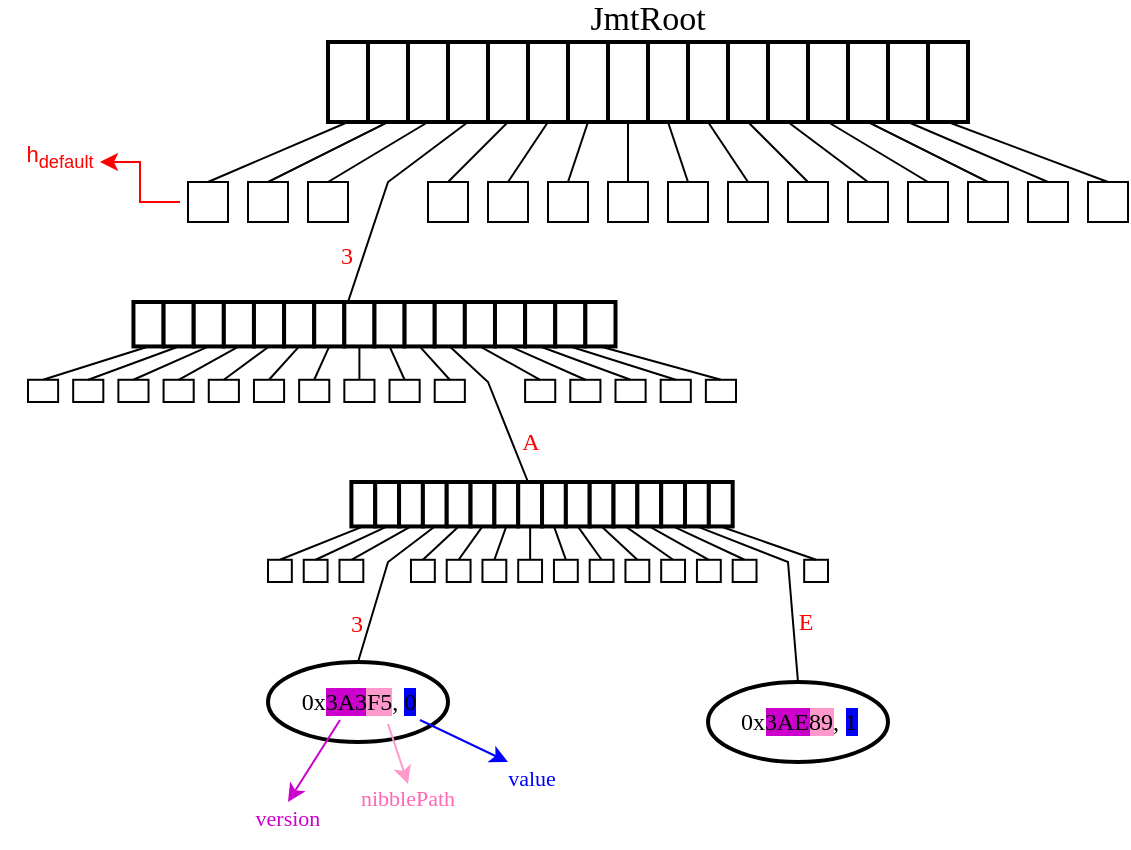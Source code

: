 <mxfile version="28.0.5">
  <diagram name="Pagina-1" id="AjR6Tb-IoWu9hcl_Ucn6">
    <mxGraphModel dx="719" dy="363" grid="1" gridSize="10" guides="1" tooltips="1" connect="1" arrows="1" fold="1" page="1" pageScale="1" pageWidth="2339" pageHeight="3300" math="0" shadow="0">
      <root>
        <mxCell id="0" />
        <mxCell id="1" parent="0" />
        <mxCell id="cwaugbciKwd2bRIjYYjd-21" value="JmtRoot" style="text;html=1;align=center;verticalAlign=middle;whiteSpace=wrap;rounded=0;fontFamily=Times New Roman;fontSize=17;" parent="1" vertex="1">
          <mxGeometry x="410" y="29" width="60" height="20" as="geometry" />
        </mxCell>
        <mxCell id="3CA-7fgf6rY5qHI0OHNV-35" value="" style="endArrow=classic;html=1;rounded=0;exitX=0;exitY=0.5;exitDx=0;exitDy=0;fontColor=#FF0000;labelBackgroundColor=#FF0000;fillColor=#f8cecc;strokeColor=#FF0000;" edge="1" parent="1">
          <mxGeometry width="50" height="50" relative="1" as="geometry">
            <mxPoint x="206" y="130.0" as="sourcePoint" />
            <mxPoint x="166" y="110" as="targetPoint" />
            <Array as="points">
              <mxPoint x="186" y="130" />
              <mxPoint x="186" y="110" />
            </Array>
          </mxGeometry>
        </mxCell>
        <mxCell id="3CA-7fgf6rY5qHI0OHNV-36" value="&lt;font style=&quot;color: rgb(255, 0, 0);&quot;&gt;h&lt;sub&gt;default&lt;/sub&gt;&lt;/font&gt;" style="text;html=1;align=center;verticalAlign=middle;whiteSpace=wrap;rounded=0;fontSize=11;" vertex="1" parent="1">
          <mxGeometry x="116" y="93" width="60" height="30" as="geometry" />
        </mxCell>
        <mxCell id="3CA-7fgf6rY5qHI0OHNV-37" value="" style="group" vertex="1" connectable="0" parent="1">
          <mxGeometry x="210" y="50" width="470" height="90" as="geometry" />
        </mxCell>
        <mxCell id="cwaugbciKwd2bRIjYYjd-20" value="" style="group;strokeWidth=2;" parent="3CA-7fgf6rY5qHI0OHNV-37" vertex="1" connectable="0">
          <mxGeometry x="70" width="320" height="40" as="geometry" />
        </mxCell>
        <mxCell id="cwaugbciKwd2bRIjYYjd-1" value="" style="rounded=0;whiteSpace=wrap;html=1;strokeWidth=2;" parent="cwaugbciKwd2bRIjYYjd-20" vertex="1">
          <mxGeometry width="20" height="40" as="geometry" />
        </mxCell>
        <mxCell id="cwaugbciKwd2bRIjYYjd-5" value="" style="rounded=0;whiteSpace=wrap;html=1;strokeWidth=2;" parent="cwaugbciKwd2bRIjYYjd-20" vertex="1">
          <mxGeometry x="20" width="20" height="40" as="geometry" />
        </mxCell>
        <mxCell id="cwaugbciKwd2bRIjYYjd-6" value="" style="rounded=0;whiteSpace=wrap;html=1;strokeWidth=2;" parent="cwaugbciKwd2bRIjYYjd-20" vertex="1">
          <mxGeometry x="40" width="20" height="40" as="geometry" />
        </mxCell>
        <mxCell id="cwaugbciKwd2bRIjYYjd-7" value="" style="rounded=0;whiteSpace=wrap;html=1;strokeWidth=2;" parent="cwaugbciKwd2bRIjYYjd-20" vertex="1">
          <mxGeometry x="60" width="20" height="40" as="geometry" />
        </mxCell>
        <mxCell id="cwaugbciKwd2bRIjYYjd-8" value="" style="rounded=0;whiteSpace=wrap;html=1;strokeWidth=2;" parent="cwaugbciKwd2bRIjYYjd-20" vertex="1">
          <mxGeometry x="80" width="20" height="40" as="geometry" />
        </mxCell>
        <mxCell id="cwaugbciKwd2bRIjYYjd-9" value="" style="rounded=0;whiteSpace=wrap;html=1;strokeWidth=2;" parent="cwaugbciKwd2bRIjYYjd-20" vertex="1">
          <mxGeometry x="100" width="20" height="40" as="geometry" />
        </mxCell>
        <mxCell id="cwaugbciKwd2bRIjYYjd-10" value="" style="rounded=0;whiteSpace=wrap;html=1;strokeWidth=2;" parent="cwaugbciKwd2bRIjYYjd-20" vertex="1">
          <mxGeometry x="120" width="20" height="40" as="geometry" />
        </mxCell>
        <mxCell id="cwaugbciKwd2bRIjYYjd-11" value="" style="rounded=0;whiteSpace=wrap;html=1;strokeWidth=2;" parent="cwaugbciKwd2bRIjYYjd-20" vertex="1">
          <mxGeometry x="140" width="20" height="40" as="geometry" />
        </mxCell>
        <mxCell id="cwaugbciKwd2bRIjYYjd-12" value="" style="rounded=0;whiteSpace=wrap;html=1;strokeWidth=2;" parent="cwaugbciKwd2bRIjYYjd-20" vertex="1">
          <mxGeometry x="160" width="20" height="40" as="geometry" />
        </mxCell>
        <mxCell id="cwaugbciKwd2bRIjYYjd-13" value="" style="rounded=0;whiteSpace=wrap;html=1;strokeWidth=2;" parent="cwaugbciKwd2bRIjYYjd-20" vertex="1">
          <mxGeometry x="180" width="20" height="40" as="geometry" />
        </mxCell>
        <mxCell id="cwaugbciKwd2bRIjYYjd-14" value="" style="rounded=0;whiteSpace=wrap;html=1;strokeWidth=2;" parent="cwaugbciKwd2bRIjYYjd-20" vertex="1">
          <mxGeometry x="200" width="20" height="40" as="geometry" />
        </mxCell>
        <mxCell id="cwaugbciKwd2bRIjYYjd-15" value="" style="rounded=0;whiteSpace=wrap;html=1;strokeWidth=2;" parent="cwaugbciKwd2bRIjYYjd-20" vertex="1">
          <mxGeometry x="220" width="20" height="40" as="geometry" />
        </mxCell>
        <mxCell id="cwaugbciKwd2bRIjYYjd-16" value="" style="rounded=0;whiteSpace=wrap;html=1;strokeWidth=2;" parent="cwaugbciKwd2bRIjYYjd-20" vertex="1">
          <mxGeometry x="240" width="20" height="40" as="geometry" />
        </mxCell>
        <mxCell id="cwaugbciKwd2bRIjYYjd-17" value="" style="rounded=0;whiteSpace=wrap;html=1;strokeWidth=2;" parent="cwaugbciKwd2bRIjYYjd-20" vertex="1">
          <mxGeometry x="260" width="20" height="40" as="geometry" />
        </mxCell>
        <mxCell id="cwaugbciKwd2bRIjYYjd-18" value="" style="rounded=0;whiteSpace=wrap;html=1;strokeWidth=2;" parent="cwaugbciKwd2bRIjYYjd-20" vertex="1">
          <mxGeometry x="280" width="20" height="40" as="geometry" />
        </mxCell>
        <mxCell id="cwaugbciKwd2bRIjYYjd-19" value="" style="rounded=0;whiteSpace=wrap;html=1;strokeWidth=2;" parent="cwaugbciKwd2bRIjYYjd-20" vertex="1">
          <mxGeometry x="300" width="20" height="40" as="geometry" />
        </mxCell>
        <mxCell id="3CA-7fgf6rY5qHI0OHNV-2" value="" style="endArrow=none;html=1;rounded=0;exitX=0.5;exitY=0;exitDx=0;exitDy=0;entryX=0.5;entryY=1;entryDx=0;entryDy=0;" edge="1" parent="3CA-7fgf6rY5qHI0OHNV-37" source="3CA-7fgf6rY5qHI0OHNV-3" target="cwaugbciKwd2bRIjYYjd-1">
          <mxGeometry width="50" height="50" relative="1" as="geometry">
            <mxPoint x="20" y="70" as="sourcePoint" />
            <mxPoint x="90" y="50" as="targetPoint" />
          </mxGeometry>
        </mxCell>
        <mxCell id="3CA-7fgf6rY5qHI0OHNV-3" value="" style="rounded=0;whiteSpace=wrap;html=1;" vertex="1" parent="3CA-7fgf6rY5qHI0OHNV-37">
          <mxGeometry y="70" width="20" height="20" as="geometry" />
        </mxCell>
        <mxCell id="3CA-7fgf6rY5qHI0OHNV-5" value="" style="rounded=0;whiteSpace=wrap;html=1;" vertex="1" parent="3CA-7fgf6rY5qHI0OHNV-37">
          <mxGeometry x="30" y="70" width="20" height="20" as="geometry" />
        </mxCell>
        <mxCell id="3CA-7fgf6rY5qHI0OHNV-6" value="" style="endArrow=none;html=1;rounded=0;entryX=0.5;entryY=1;entryDx=0;entryDy=0;exitX=0.5;exitY=0;exitDx=0;exitDy=0;" edge="1" parent="3CA-7fgf6rY5qHI0OHNV-37" source="3CA-7fgf6rY5qHI0OHNV-5" target="cwaugbciKwd2bRIjYYjd-5">
          <mxGeometry width="50" height="50" relative="1" as="geometry">
            <mxPoint x="170" y="170" as="sourcePoint" />
            <mxPoint x="220" y="120" as="targetPoint" />
          </mxGeometry>
        </mxCell>
        <mxCell id="3CA-7fgf6rY5qHI0OHNV-7" value="" style="rounded=0;whiteSpace=wrap;html=1;" vertex="1" parent="3CA-7fgf6rY5qHI0OHNV-37">
          <mxGeometry x="60" y="70" width="20" height="20" as="geometry" />
        </mxCell>
        <mxCell id="3CA-7fgf6rY5qHI0OHNV-8" value="" style="endArrow=none;html=1;rounded=0;entryX=0.5;entryY=1;entryDx=0;entryDy=0;exitX=0.5;exitY=0;exitDx=0;exitDy=0;" edge="1" parent="3CA-7fgf6rY5qHI0OHNV-37" source="3CA-7fgf6rY5qHI0OHNV-7" target="cwaugbciKwd2bRIjYYjd-6">
          <mxGeometry width="50" height="50" relative="1" as="geometry">
            <mxPoint x="170" y="170" as="sourcePoint" />
            <mxPoint x="220" y="120" as="targetPoint" />
          </mxGeometry>
        </mxCell>
        <mxCell id="3CA-7fgf6rY5qHI0OHNV-10" value="" style="endArrow=none;html=1;rounded=0;entryX=0.5;entryY=1;entryDx=0;entryDy=0;" edge="1" parent="3CA-7fgf6rY5qHI0OHNV-37" target="cwaugbciKwd2bRIjYYjd-7">
          <mxGeometry width="50" height="50" relative="1" as="geometry">
            <mxPoint x="80" y="130" as="sourcePoint" />
            <mxPoint x="220" y="120" as="targetPoint" />
            <Array as="points">
              <mxPoint x="100" y="70" />
            </Array>
          </mxGeometry>
        </mxCell>
        <mxCell id="3CA-7fgf6rY5qHI0OHNV-11" value="" style="rounded=0;whiteSpace=wrap;html=1;" vertex="1" parent="3CA-7fgf6rY5qHI0OHNV-37">
          <mxGeometry x="120" y="70" width="20" height="20" as="geometry" />
        </mxCell>
        <mxCell id="3CA-7fgf6rY5qHI0OHNV-12" value="" style="endArrow=none;html=1;rounded=0;entryX=0.5;entryY=1;entryDx=0;entryDy=0;exitX=0.5;exitY=0;exitDx=0;exitDy=0;" edge="1" parent="3CA-7fgf6rY5qHI0OHNV-37" source="3CA-7fgf6rY5qHI0OHNV-11" target="cwaugbciKwd2bRIjYYjd-8">
          <mxGeometry width="50" height="50" relative="1" as="geometry">
            <mxPoint x="170" y="170" as="sourcePoint" />
            <mxPoint x="220" y="120" as="targetPoint" />
          </mxGeometry>
        </mxCell>
        <mxCell id="3CA-7fgf6rY5qHI0OHNV-13" value="" style="rounded=0;whiteSpace=wrap;html=1;" vertex="1" parent="3CA-7fgf6rY5qHI0OHNV-37">
          <mxGeometry x="150" y="70" width="20" height="20" as="geometry" />
        </mxCell>
        <mxCell id="3CA-7fgf6rY5qHI0OHNV-14" value="" style="endArrow=none;html=1;rounded=0;entryX=0.5;entryY=1;entryDx=0;entryDy=0;exitX=0.5;exitY=0;exitDx=0;exitDy=0;" edge="1" parent="3CA-7fgf6rY5qHI0OHNV-37" source="3CA-7fgf6rY5qHI0OHNV-13" target="cwaugbciKwd2bRIjYYjd-9">
          <mxGeometry width="50" height="50" relative="1" as="geometry">
            <mxPoint x="170" y="170" as="sourcePoint" />
            <mxPoint x="220" y="120" as="targetPoint" />
          </mxGeometry>
        </mxCell>
        <mxCell id="3CA-7fgf6rY5qHI0OHNV-15" value="" style="rounded=0;whiteSpace=wrap;html=1;" vertex="1" parent="3CA-7fgf6rY5qHI0OHNV-37">
          <mxGeometry x="180" y="70" width="20" height="20" as="geometry" />
        </mxCell>
        <mxCell id="3CA-7fgf6rY5qHI0OHNV-16" value="" style="endArrow=none;html=1;rounded=0;entryX=0.5;entryY=1;entryDx=0;entryDy=0;exitX=0.5;exitY=0;exitDx=0;exitDy=0;" edge="1" parent="3CA-7fgf6rY5qHI0OHNV-37" source="3CA-7fgf6rY5qHI0OHNV-15" target="cwaugbciKwd2bRIjYYjd-10">
          <mxGeometry width="50" height="50" relative="1" as="geometry">
            <mxPoint x="170" y="170" as="sourcePoint" />
            <mxPoint x="220" y="120" as="targetPoint" />
          </mxGeometry>
        </mxCell>
        <mxCell id="3CA-7fgf6rY5qHI0OHNV-17" value="" style="rounded=0;whiteSpace=wrap;html=1;" vertex="1" parent="3CA-7fgf6rY5qHI0OHNV-37">
          <mxGeometry x="210" y="70" width="20" height="20" as="geometry" />
        </mxCell>
        <mxCell id="3CA-7fgf6rY5qHI0OHNV-18" value="" style="endArrow=none;html=1;rounded=0;entryX=0.5;entryY=1;entryDx=0;entryDy=0;exitX=0.5;exitY=0;exitDx=0;exitDy=0;" edge="1" parent="3CA-7fgf6rY5qHI0OHNV-37" source="3CA-7fgf6rY5qHI0OHNV-17" target="cwaugbciKwd2bRIjYYjd-11">
          <mxGeometry width="50" height="50" relative="1" as="geometry">
            <mxPoint x="170" y="170" as="sourcePoint" />
            <mxPoint x="220" y="120" as="targetPoint" />
          </mxGeometry>
        </mxCell>
        <mxCell id="3CA-7fgf6rY5qHI0OHNV-19" value="" style="rounded=0;whiteSpace=wrap;html=1;" vertex="1" parent="3CA-7fgf6rY5qHI0OHNV-37">
          <mxGeometry x="240" y="70" width="20" height="20" as="geometry" />
        </mxCell>
        <mxCell id="3CA-7fgf6rY5qHI0OHNV-20" value="" style="endArrow=none;html=1;rounded=0;entryX=0.5;entryY=1;entryDx=0;entryDy=0;exitX=0.5;exitY=0;exitDx=0;exitDy=0;" edge="1" parent="3CA-7fgf6rY5qHI0OHNV-37" source="3CA-7fgf6rY5qHI0OHNV-19" target="cwaugbciKwd2bRIjYYjd-12">
          <mxGeometry width="50" height="50" relative="1" as="geometry">
            <mxPoint x="170" y="170" as="sourcePoint" />
            <mxPoint x="220" y="120" as="targetPoint" />
          </mxGeometry>
        </mxCell>
        <mxCell id="3CA-7fgf6rY5qHI0OHNV-21" value="" style="rounded=0;whiteSpace=wrap;html=1;" vertex="1" parent="3CA-7fgf6rY5qHI0OHNV-37">
          <mxGeometry x="270" y="70" width="20" height="20" as="geometry" />
        </mxCell>
        <mxCell id="3CA-7fgf6rY5qHI0OHNV-22" value="" style="endArrow=none;html=1;rounded=0;entryX=0.5;entryY=1;entryDx=0;entryDy=0;exitX=0.5;exitY=0;exitDx=0;exitDy=0;" edge="1" parent="3CA-7fgf6rY5qHI0OHNV-37" source="3CA-7fgf6rY5qHI0OHNV-21" target="cwaugbciKwd2bRIjYYjd-13">
          <mxGeometry width="50" height="50" relative="1" as="geometry">
            <mxPoint x="170" y="170" as="sourcePoint" />
            <mxPoint x="220" y="120" as="targetPoint" />
          </mxGeometry>
        </mxCell>
        <mxCell id="3CA-7fgf6rY5qHI0OHNV-23" value="" style="rounded=0;whiteSpace=wrap;html=1;" vertex="1" parent="3CA-7fgf6rY5qHI0OHNV-37">
          <mxGeometry x="300" y="70" width="20" height="20" as="geometry" />
        </mxCell>
        <mxCell id="3CA-7fgf6rY5qHI0OHNV-24" value="" style="rounded=0;whiteSpace=wrap;html=1;" vertex="1" parent="3CA-7fgf6rY5qHI0OHNV-37">
          <mxGeometry x="330" y="70" width="20" height="20" as="geometry" />
        </mxCell>
        <mxCell id="3CA-7fgf6rY5qHI0OHNV-25" value="" style="rounded=0;whiteSpace=wrap;html=1;" vertex="1" parent="3CA-7fgf6rY5qHI0OHNV-37">
          <mxGeometry x="360" y="70" width="20" height="20" as="geometry" />
        </mxCell>
        <mxCell id="3CA-7fgf6rY5qHI0OHNV-26" value="" style="endArrow=none;html=1;rounded=0;entryX=0.5;entryY=1;entryDx=0;entryDy=0;exitX=0.5;exitY=0;exitDx=0;exitDy=0;" edge="1" parent="3CA-7fgf6rY5qHI0OHNV-37" source="3CA-7fgf6rY5qHI0OHNV-23" target="cwaugbciKwd2bRIjYYjd-14">
          <mxGeometry width="50" height="50" relative="1" as="geometry">
            <mxPoint x="170" y="170" as="sourcePoint" />
            <mxPoint x="220" y="120" as="targetPoint" />
          </mxGeometry>
        </mxCell>
        <mxCell id="3CA-7fgf6rY5qHI0OHNV-27" value="" style="rounded=0;whiteSpace=wrap;html=1;" vertex="1" parent="3CA-7fgf6rY5qHI0OHNV-37">
          <mxGeometry x="390" y="70" width="20" height="20" as="geometry" />
        </mxCell>
        <mxCell id="3CA-7fgf6rY5qHI0OHNV-28" value="" style="endArrow=none;html=1;rounded=0;entryX=0.5;entryY=1;entryDx=0;entryDy=0;exitX=0.5;exitY=0;exitDx=0;exitDy=0;" edge="1" parent="3CA-7fgf6rY5qHI0OHNV-37" source="3CA-7fgf6rY5qHI0OHNV-24" target="cwaugbciKwd2bRIjYYjd-15">
          <mxGeometry width="50" height="50" relative="1" as="geometry">
            <mxPoint x="170" y="170" as="sourcePoint" />
            <mxPoint x="220" y="120" as="targetPoint" />
          </mxGeometry>
        </mxCell>
        <mxCell id="3CA-7fgf6rY5qHI0OHNV-29" value="" style="endArrow=none;html=1;rounded=0;entryX=0.5;entryY=1;entryDx=0;entryDy=0;exitX=0.5;exitY=0;exitDx=0;exitDy=0;" edge="1" parent="3CA-7fgf6rY5qHI0OHNV-37" source="3CA-7fgf6rY5qHI0OHNV-25" target="cwaugbciKwd2bRIjYYjd-16">
          <mxGeometry width="50" height="50" relative="1" as="geometry">
            <mxPoint x="170" y="170" as="sourcePoint" />
            <mxPoint x="220" y="120" as="targetPoint" />
          </mxGeometry>
        </mxCell>
        <mxCell id="3CA-7fgf6rY5qHI0OHNV-30" value="" style="endArrow=none;html=1;rounded=0;entryX=0.5;entryY=1;entryDx=0;entryDy=0;exitX=0.5;exitY=0;exitDx=0;exitDy=0;" edge="1" parent="3CA-7fgf6rY5qHI0OHNV-37" source="3CA-7fgf6rY5qHI0OHNV-27" target="cwaugbciKwd2bRIjYYjd-17">
          <mxGeometry width="50" height="50" relative="1" as="geometry">
            <mxPoint x="170" y="170" as="sourcePoint" />
            <mxPoint x="220" y="120" as="targetPoint" />
          </mxGeometry>
        </mxCell>
        <mxCell id="3CA-7fgf6rY5qHI0OHNV-31" value="" style="rounded=0;whiteSpace=wrap;html=1;" vertex="1" parent="3CA-7fgf6rY5qHI0OHNV-37">
          <mxGeometry x="450" y="70" width="20" height="20" as="geometry" />
        </mxCell>
        <mxCell id="3CA-7fgf6rY5qHI0OHNV-32" value="" style="rounded=0;whiteSpace=wrap;html=1;" vertex="1" parent="3CA-7fgf6rY5qHI0OHNV-37">
          <mxGeometry x="420" y="70" width="20" height="20" as="geometry" />
        </mxCell>
        <mxCell id="3CA-7fgf6rY5qHI0OHNV-33" value="" style="endArrow=none;html=1;rounded=0;entryX=0.5;entryY=1;entryDx=0;entryDy=0;exitX=0.5;exitY=0;exitDx=0;exitDy=0;" edge="1" parent="3CA-7fgf6rY5qHI0OHNV-37" source="3CA-7fgf6rY5qHI0OHNV-32" target="cwaugbciKwd2bRIjYYjd-18">
          <mxGeometry width="50" height="50" relative="1" as="geometry">
            <mxPoint x="260" y="170" as="sourcePoint" />
            <mxPoint x="310" y="120" as="targetPoint" />
          </mxGeometry>
        </mxCell>
        <mxCell id="3CA-7fgf6rY5qHI0OHNV-34" value="" style="endArrow=none;html=1;rounded=0;entryX=0.5;entryY=1;entryDx=0;entryDy=0;exitX=0.5;exitY=0;exitDx=0;exitDy=0;" edge="1" parent="3CA-7fgf6rY5qHI0OHNV-37" source="3CA-7fgf6rY5qHI0OHNV-31" target="cwaugbciKwd2bRIjYYjd-19">
          <mxGeometry width="50" height="50" relative="1" as="geometry">
            <mxPoint x="260" y="170" as="sourcePoint" />
            <mxPoint x="310" y="120" as="targetPoint" />
          </mxGeometry>
        </mxCell>
        <mxCell id="3CA-7fgf6rY5qHI0OHNV-136" value="" style="group" vertex="1" connectable="0" parent="1">
          <mxGeometry x="130" y="180" width="354" height="50" as="geometry" />
        </mxCell>
        <mxCell id="3CA-7fgf6rY5qHI0OHNV-87" value="" style="group;strokeWidth=2;" vertex="1" connectable="0" parent="3CA-7fgf6rY5qHI0OHNV-136">
          <mxGeometry x="52.723" width="241.021" height="22.222" as="geometry" />
        </mxCell>
        <mxCell id="3CA-7fgf6rY5qHI0OHNV-88" value="" style="rounded=0;whiteSpace=wrap;html=1;strokeWidth=2;" vertex="1" parent="3CA-7fgf6rY5qHI0OHNV-87">
          <mxGeometry width="15.064" height="22.222" as="geometry" />
        </mxCell>
        <mxCell id="3CA-7fgf6rY5qHI0OHNV-89" value="" style="rounded=0;whiteSpace=wrap;html=1;strokeWidth=2;" vertex="1" parent="3CA-7fgf6rY5qHI0OHNV-87">
          <mxGeometry x="15.064" width="15.064" height="22.222" as="geometry" />
        </mxCell>
        <mxCell id="3CA-7fgf6rY5qHI0OHNV-90" value="" style="rounded=0;whiteSpace=wrap;html=1;strokeWidth=2;" vertex="1" parent="3CA-7fgf6rY5qHI0OHNV-87">
          <mxGeometry x="30.128" width="15.064" height="22.222" as="geometry" />
        </mxCell>
        <mxCell id="3CA-7fgf6rY5qHI0OHNV-91" value="" style="rounded=0;whiteSpace=wrap;html=1;strokeWidth=2;" vertex="1" parent="3CA-7fgf6rY5qHI0OHNV-87">
          <mxGeometry x="45.191" width="15.064" height="22.222" as="geometry" />
        </mxCell>
        <mxCell id="3CA-7fgf6rY5qHI0OHNV-92" value="" style="rounded=0;whiteSpace=wrap;html=1;strokeWidth=2;" vertex="1" parent="3CA-7fgf6rY5qHI0OHNV-87">
          <mxGeometry x="60.255" width="15.064" height="22.222" as="geometry" />
        </mxCell>
        <mxCell id="3CA-7fgf6rY5qHI0OHNV-93" value="" style="rounded=0;whiteSpace=wrap;html=1;strokeWidth=2;" vertex="1" parent="3CA-7fgf6rY5qHI0OHNV-87">
          <mxGeometry x="75.319" width="15.064" height="22.222" as="geometry" />
        </mxCell>
        <mxCell id="3CA-7fgf6rY5qHI0OHNV-94" value="" style="rounded=0;whiteSpace=wrap;html=1;strokeWidth=2;" vertex="1" parent="3CA-7fgf6rY5qHI0OHNV-87">
          <mxGeometry x="90.383" width="15.064" height="22.222" as="geometry" />
        </mxCell>
        <mxCell id="3CA-7fgf6rY5qHI0OHNV-95" value="" style="rounded=0;whiteSpace=wrap;html=1;strokeWidth=2;" vertex="1" parent="3CA-7fgf6rY5qHI0OHNV-87">
          <mxGeometry x="105.447" width="15.064" height="22.222" as="geometry" />
        </mxCell>
        <mxCell id="3CA-7fgf6rY5qHI0OHNV-96" value="" style="rounded=0;whiteSpace=wrap;html=1;strokeWidth=2;" vertex="1" parent="3CA-7fgf6rY5qHI0OHNV-87">
          <mxGeometry x="120.511" width="15.064" height="22.222" as="geometry" />
        </mxCell>
        <mxCell id="3CA-7fgf6rY5qHI0OHNV-97" value="" style="rounded=0;whiteSpace=wrap;html=1;strokeWidth=2;" vertex="1" parent="3CA-7fgf6rY5qHI0OHNV-87">
          <mxGeometry x="135.574" width="15.064" height="22.222" as="geometry" />
        </mxCell>
        <mxCell id="3CA-7fgf6rY5qHI0OHNV-98" value="" style="rounded=0;whiteSpace=wrap;html=1;strokeWidth=2;" vertex="1" parent="3CA-7fgf6rY5qHI0OHNV-87">
          <mxGeometry x="150.638" width="15.064" height="22.222" as="geometry" />
        </mxCell>
        <mxCell id="3CA-7fgf6rY5qHI0OHNV-99" value="" style="rounded=0;whiteSpace=wrap;html=1;strokeWidth=2;" vertex="1" parent="3CA-7fgf6rY5qHI0OHNV-87">
          <mxGeometry x="165.702" width="15.064" height="22.222" as="geometry" />
        </mxCell>
        <mxCell id="3CA-7fgf6rY5qHI0OHNV-100" value="" style="rounded=0;whiteSpace=wrap;html=1;strokeWidth=2;" vertex="1" parent="3CA-7fgf6rY5qHI0OHNV-87">
          <mxGeometry x="180.766" width="15.064" height="22.222" as="geometry" />
        </mxCell>
        <mxCell id="3CA-7fgf6rY5qHI0OHNV-101" value="" style="rounded=0;whiteSpace=wrap;html=1;strokeWidth=2;" vertex="1" parent="3CA-7fgf6rY5qHI0OHNV-87">
          <mxGeometry x="195.83" width="15.064" height="22.222" as="geometry" />
        </mxCell>
        <mxCell id="3CA-7fgf6rY5qHI0OHNV-102" value="" style="rounded=0;whiteSpace=wrap;html=1;strokeWidth=2;" vertex="1" parent="3CA-7fgf6rY5qHI0OHNV-87">
          <mxGeometry x="210.894" width="15.064" height="22.222" as="geometry" />
        </mxCell>
        <mxCell id="3CA-7fgf6rY5qHI0OHNV-103" value="" style="rounded=0;whiteSpace=wrap;html=1;strokeWidth=2;" vertex="1" parent="3CA-7fgf6rY5qHI0OHNV-87">
          <mxGeometry x="225.957" width="15.064" height="22.222" as="geometry" />
        </mxCell>
        <mxCell id="3CA-7fgf6rY5qHI0OHNV-104" value="" style="endArrow=none;html=1;rounded=0;exitX=0.5;exitY=0;exitDx=0;exitDy=0;entryX=0.5;entryY=1;entryDx=0;entryDy=0;" edge="1" parent="3CA-7fgf6rY5qHI0OHNV-136" source="3CA-7fgf6rY5qHI0OHNV-105" target="3CA-7fgf6rY5qHI0OHNV-88">
          <mxGeometry width="50" height="50" relative="1" as="geometry">
            <mxPoint x="15.064" y="38.889" as="sourcePoint" />
            <mxPoint x="67.787" y="27.778" as="targetPoint" />
          </mxGeometry>
        </mxCell>
        <mxCell id="3CA-7fgf6rY5qHI0OHNV-105" value="" style="rounded=0;whiteSpace=wrap;html=1;" vertex="1" parent="3CA-7fgf6rY5qHI0OHNV-136">
          <mxGeometry y="38.889" width="15.064" height="11.111" as="geometry" />
        </mxCell>
        <mxCell id="3CA-7fgf6rY5qHI0OHNV-106" value="" style="rounded=0;whiteSpace=wrap;html=1;" vertex="1" parent="3CA-7fgf6rY5qHI0OHNV-136">
          <mxGeometry x="22.596" y="38.889" width="15.064" height="11.111" as="geometry" />
        </mxCell>
        <mxCell id="3CA-7fgf6rY5qHI0OHNV-107" value="" style="endArrow=none;html=1;rounded=0;entryX=0.5;entryY=1;entryDx=0;entryDy=0;exitX=0.5;exitY=0;exitDx=0;exitDy=0;" edge="1" parent="3CA-7fgf6rY5qHI0OHNV-136" source="3CA-7fgf6rY5qHI0OHNV-106" target="3CA-7fgf6rY5qHI0OHNV-89">
          <mxGeometry width="50" height="50" relative="1" as="geometry">
            <mxPoint x="128.043" y="94.444" as="sourcePoint" />
            <mxPoint x="165.702" y="66.667" as="targetPoint" />
          </mxGeometry>
        </mxCell>
        <mxCell id="3CA-7fgf6rY5qHI0OHNV-108" value="" style="rounded=0;whiteSpace=wrap;html=1;" vertex="1" parent="3CA-7fgf6rY5qHI0OHNV-136">
          <mxGeometry x="45.191" y="38.889" width="15.064" height="11.111" as="geometry" />
        </mxCell>
        <mxCell id="3CA-7fgf6rY5qHI0OHNV-109" value="" style="endArrow=none;html=1;rounded=0;entryX=0.5;entryY=1;entryDx=0;entryDy=0;exitX=0.5;exitY=0;exitDx=0;exitDy=0;" edge="1" parent="3CA-7fgf6rY5qHI0OHNV-136" source="3CA-7fgf6rY5qHI0OHNV-108" target="3CA-7fgf6rY5qHI0OHNV-90">
          <mxGeometry width="50" height="50" relative="1" as="geometry">
            <mxPoint x="128.043" y="94.444" as="sourcePoint" />
            <mxPoint x="165.702" y="66.667" as="targetPoint" />
          </mxGeometry>
        </mxCell>
        <mxCell id="3CA-7fgf6rY5qHI0OHNV-110" value="" style="rounded=0;whiteSpace=wrap;html=1;" vertex="1" parent="3CA-7fgf6rY5qHI0OHNV-136">
          <mxGeometry x="67.787" y="38.889" width="15.064" height="11.111" as="geometry" />
        </mxCell>
        <mxCell id="3CA-7fgf6rY5qHI0OHNV-111" value="" style="endArrow=none;html=1;rounded=0;entryX=0.5;entryY=1;entryDx=0;entryDy=0;exitX=0.5;exitY=0;exitDx=0;exitDy=0;" edge="1" parent="3CA-7fgf6rY5qHI0OHNV-136" source="3CA-7fgf6rY5qHI0OHNV-110" target="3CA-7fgf6rY5qHI0OHNV-91">
          <mxGeometry width="50" height="50" relative="1" as="geometry">
            <mxPoint x="128.043" y="94.444" as="sourcePoint" />
            <mxPoint x="165.702" y="66.667" as="targetPoint" />
          </mxGeometry>
        </mxCell>
        <mxCell id="3CA-7fgf6rY5qHI0OHNV-112" value="" style="rounded=0;whiteSpace=wrap;html=1;" vertex="1" parent="3CA-7fgf6rY5qHI0OHNV-136">
          <mxGeometry x="90.383" y="38.889" width="15.064" height="11.111" as="geometry" />
        </mxCell>
        <mxCell id="3CA-7fgf6rY5qHI0OHNV-113" value="" style="endArrow=none;html=1;rounded=0;entryX=0.5;entryY=1;entryDx=0;entryDy=0;exitX=0.5;exitY=0;exitDx=0;exitDy=0;" edge="1" parent="3CA-7fgf6rY5qHI0OHNV-136" source="3CA-7fgf6rY5qHI0OHNV-112" target="3CA-7fgf6rY5qHI0OHNV-92">
          <mxGeometry width="50" height="50" relative="1" as="geometry">
            <mxPoint x="128.043" y="94.444" as="sourcePoint" />
            <mxPoint x="165.702" y="66.667" as="targetPoint" />
          </mxGeometry>
        </mxCell>
        <mxCell id="3CA-7fgf6rY5qHI0OHNV-114" value="" style="rounded=0;whiteSpace=wrap;html=1;" vertex="1" parent="3CA-7fgf6rY5qHI0OHNV-136">
          <mxGeometry x="112.979" y="38.889" width="15.064" height="11.111" as="geometry" />
        </mxCell>
        <mxCell id="3CA-7fgf6rY5qHI0OHNV-115" value="" style="endArrow=none;html=1;rounded=0;entryX=0.5;entryY=1;entryDx=0;entryDy=0;exitX=0.5;exitY=0;exitDx=0;exitDy=0;" edge="1" parent="3CA-7fgf6rY5qHI0OHNV-136" source="3CA-7fgf6rY5qHI0OHNV-114" target="3CA-7fgf6rY5qHI0OHNV-93">
          <mxGeometry width="50" height="50" relative="1" as="geometry">
            <mxPoint x="128.043" y="94.444" as="sourcePoint" />
            <mxPoint x="165.702" y="66.667" as="targetPoint" />
          </mxGeometry>
        </mxCell>
        <mxCell id="3CA-7fgf6rY5qHI0OHNV-116" value="" style="rounded=0;whiteSpace=wrap;html=1;" vertex="1" parent="3CA-7fgf6rY5qHI0OHNV-136">
          <mxGeometry x="135.574" y="38.889" width="15.064" height="11.111" as="geometry" />
        </mxCell>
        <mxCell id="3CA-7fgf6rY5qHI0OHNV-117" value="" style="endArrow=none;html=1;rounded=0;entryX=0.5;entryY=1;entryDx=0;entryDy=0;exitX=0.5;exitY=0;exitDx=0;exitDy=0;" edge="1" parent="3CA-7fgf6rY5qHI0OHNV-136" source="3CA-7fgf6rY5qHI0OHNV-116" target="3CA-7fgf6rY5qHI0OHNV-94">
          <mxGeometry width="50" height="50" relative="1" as="geometry">
            <mxPoint x="128.043" y="94.444" as="sourcePoint" />
            <mxPoint x="165.702" y="66.667" as="targetPoint" />
          </mxGeometry>
        </mxCell>
        <mxCell id="3CA-7fgf6rY5qHI0OHNV-118" value="" style="rounded=0;whiteSpace=wrap;html=1;" vertex="1" parent="3CA-7fgf6rY5qHI0OHNV-136">
          <mxGeometry x="158.17" y="38.889" width="15.064" height="11.111" as="geometry" />
        </mxCell>
        <mxCell id="3CA-7fgf6rY5qHI0OHNV-119" value="" style="endArrow=none;html=1;rounded=0;entryX=0.5;entryY=1;entryDx=0;entryDy=0;exitX=0.5;exitY=0;exitDx=0;exitDy=0;" edge="1" parent="3CA-7fgf6rY5qHI0OHNV-136" source="3CA-7fgf6rY5qHI0OHNV-118" target="3CA-7fgf6rY5qHI0OHNV-95">
          <mxGeometry width="50" height="50" relative="1" as="geometry">
            <mxPoint x="128.043" y="94.444" as="sourcePoint" />
            <mxPoint x="165.702" y="66.667" as="targetPoint" />
          </mxGeometry>
        </mxCell>
        <mxCell id="3CA-7fgf6rY5qHI0OHNV-120" value="" style="rounded=0;whiteSpace=wrap;html=1;" vertex="1" parent="3CA-7fgf6rY5qHI0OHNV-136">
          <mxGeometry x="180.766" y="38.889" width="15.064" height="11.111" as="geometry" />
        </mxCell>
        <mxCell id="3CA-7fgf6rY5qHI0OHNV-121" value="" style="endArrow=none;html=1;rounded=0;entryX=0.5;entryY=1;entryDx=0;entryDy=0;exitX=0.5;exitY=0;exitDx=0;exitDy=0;" edge="1" parent="3CA-7fgf6rY5qHI0OHNV-136" source="3CA-7fgf6rY5qHI0OHNV-120" target="3CA-7fgf6rY5qHI0OHNV-96">
          <mxGeometry width="50" height="50" relative="1" as="geometry">
            <mxPoint x="128.043" y="94.444" as="sourcePoint" />
            <mxPoint x="165.702" y="66.667" as="targetPoint" />
          </mxGeometry>
        </mxCell>
        <mxCell id="3CA-7fgf6rY5qHI0OHNV-122" value="" style="rounded=0;whiteSpace=wrap;html=1;" vertex="1" parent="3CA-7fgf6rY5qHI0OHNV-136">
          <mxGeometry x="203.362" y="38.889" width="15.064" height="11.111" as="geometry" />
        </mxCell>
        <mxCell id="3CA-7fgf6rY5qHI0OHNV-123" value="" style="endArrow=none;html=1;rounded=0;entryX=0.5;entryY=1;entryDx=0;entryDy=0;exitX=0.5;exitY=0;exitDx=0;exitDy=0;" edge="1" parent="3CA-7fgf6rY5qHI0OHNV-136" source="3CA-7fgf6rY5qHI0OHNV-122" target="3CA-7fgf6rY5qHI0OHNV-97">
          <mxGeometry width="50" height="50" relative="1" as="geometry">
            <mxPoint x="128.043" y="94.444" as="sourcePoint" />
            <mxPoint x="165.702" y="66.667" as="targetPoint" />
          </mxGeometry>
        </mxCell>
        <mxCell id="3CA-7fgf6rY5qHI0OHNV-125" value="" style="rounded=0;whiteSpace=wrap;html=1;" vertex="1" parent="3CA-7fgf6rY5qHI0OHNV-136">
          <mxGeometry x="248.553" y="38.889" width="15.064" height="11.111" as="geometry" />
        </mxCell>
        <mxCell id="3CA-7fgf6rY5qHI0OHNV-126" value="" style="rounded=0;whiteSpace=wrap;html=1;" vertex="1" parent="3CA-7fgf6rY5qHI0OHNV-136">
          <mxGeometry x="271.149" y="38.889" width="15.064" height="11.111" as="geometry" />
        </mxCell>
        <mxCell id="3CA-7fgf6rY5qHI0OHNV-127" value="" style="endArrow=none;html=1;rounded=0;entryX=0.5;entryY=1;entryDx=0;entryDy=0;" edge="1" parent="3CA-7fgf6rY5qHI0OHNV-136" target="3CA-7fgf6rY5qHI0OHNV-98">
          <mxGeometry width="50" height="50" relative="1" as="geometry">
            <mxPoint x="250" y="90" as="sourcePoint" />
            <mxPoint x="165.702" y="66.667" as="targetPoint" />
            <Array as="points">
              <mxPoint x="230" y="40" />
            </Array>
          </mxGeometry>
        </mxCell>
        <mxCell id="3CA-7fgf6rY5qHI0OHNV-128" value="" style="rounded=0;whiteSpace=wrap;html=1;" vertex="1" parent="3CA-7fgf6rY5qHI0OHNV-136">
          <mxGeometry x="293.745" y="38.889" width="15.064" height="11.111" as="geometry" />
        </mxCell>
        <mxCell id="3CA-7fgf6rY5qHI0OHNV-129" value="" style="endArrow=none;html=1;rounded=0;entryX=0.5;entryY=1;entryDx=0;entryDy=0;exitX=0.5;exitY=0;exitDx=0;exitDy=0;" edge="1" parent="3CA-7fgf6rY5qHI0OHNV-136" source="3CA-7fgf6rY5qHI0OHNV-125" target="3CA-7fgf6rY5qHI0OHNV-99">
          <mxGeometry width="50" height="50" relative="1" as="geometry">
            <mxPoint x="128.043" y="94.444" as="sourcePoint" />
            <mxPoint x="165.702" y="66.667" as="targetPoint" />
          </mxGeometry>
        </mxCell>
        <mxCell id="3CA-7fgf6rY5qHI0OHNV-130" value="" style="endArrow=none;html=1;rounded=0;entryX=0.5;entryY=1;entryDx=0;entryDy=0;exitX=0.5;exitY=0;exitDx=0;exitDy=0;" edge="1" parent="3CA-7fgf6rY5qHI0OHNV-136" source="3CA-7fgf6rY5qHI0OHNV-126" target="3CA-7fgf6rY5qHI0OHNV-100">
          <mxGeometry width="50" height="50" relative="1" as="geometry">
            <mxPoint x="128.043" y="94.444" as="sourcePoint" />
            <mxPoint x="165.702" y="66.667" as="targetPoint" />
          </mxGeometry>
        </mxCell>
        <mxCell id="3CA-7fgf6rY5qHI0OHNV-131" value="" style="endArrow=none;html=1;rounded=0;entryX=0.5;entryY=1;entryDx=0;entryDy=0;exitX=0.5;exitY=0;exitDx=0;exitDy=0;" edge="1" parent="3CA-7fgf6rY5qHI0OHNV-136" source="3CA-7fgf6rY5qHI0OHNV-128" target="3CA-7fgf6rY5qHI0OHNV-101">
          <mxGeometry width="50" height="50" relative="1" as="geometry">
            <mxPoint x="128.043" y="94.444" as="sourcePoint" />
            <mxPoint x="165.702" y="66.667" as="targetPoint" />
          </mxGeometry>
        </mxCell>
        <mxCell id="3CA-7fgf6rY5qHI0OHNV-132" value="" style="rounded=0;whiteSpace=wrap;html=1;" vertex="1" parent="3CA-7fgf6rY5qHI0OHNV-136">
          <mxGeometry x="338.936" y="38.889" width="15.064" height="11.111" as="geometry" />
        </mxCell>
        <mxCell id="3CA-7fgf6rY5qHI0OHNV-133" value="" style="rounded=0;whiteSpace=wrap;html=1;" vertex="1" parent="3CA-7fgf6rY5qHI0OHNV-136">
          <mxGeometry x="316.34" y="38.889" width="15.064" height="11.111" as="geometry" />
        </mxCell>
        <mxCell id="3CA-7fgf6rY5qHI0OHNV-134" value="" style="endArrow=none;html=1;rounded=0;entryX=0.5;entryY=1;entryDx=0;entryDy=0;exitX=0.5;exitY=0;exitDx=0;exitDy=0;" edge="1" parent="3CA-7fgf6rY5qHI0OHNV-136" source="3CA-7fgf6rY5qHI0OHNV-133" target="3CA-7fgf6rY5qHI0OHNV-102">
          <mxGeometry width="50" height="50" relative="1" as="geometry">
            <mxPoint x="195.83" y="94.444" as="sourcePoint" />
            <mxPoint x="233.489" y="66.667" as="targetPoint" />
          </mxGeometry>
        </mxCell>
        <mxCell id="3CA-7fgf6rY5qHI0OHNV-135" value="" style="endArrow=none;html=1;rounded=0;entryX=0.5;entryY=1;entryDx=0;entryDy=0;exitX=0.5;exitY=0;exitDx=0;exitDy=0;" edge="1" parent="3CA-7fgf6rY5qHI0OHNV-136" source="3CA-7fgf6rY5qHI0OHNV-132" target="3CA-7fgf6rY5qHI0OHNV-103">
          <mxGeometry width="50" height="50" relative="1" as="geometry">
            <mxPoint x="195.83" y="94.444" as="sourcePoint" />
            <mxPoint x="233.489" y="66.667" as="targetPoint" />
          </mxGeometry>
        </mxCell>
        <mxCell id="3CA-7fgf6rY5qHI0OHNV-186" value="" style="group" vertex="1" connectable="0" parent="1">
          <mxGeometry x="250" y="270" width="280" height="50" as="geometry" />
        </mxCell>
        <mxCell id="3CA-7fgf6rY5qHI0OHNV-137" value="" style="group;strokeWidth=2;" vertex="1" connectable="0" parent="3CA-7fgf6rY5qHI0OHNV-186">
          <mxGeometry x="41.702" width="190.638" height="22.222" as="geometry" />
        </mxCell>
        <mxCell id="3CA-7fgf6rY5qHI0OHNV-138" value="" style="rounded=0;whiteSpace=wrap;html=1;strokeWidth=2;" vertex="1" parent="3CA-7fgf6rY5qHI0OHNV-137">
          <mxGeometry width="11.915" height="22.222" as="geometry" />
        </mxCell>
        <mxCell id="3CA-7fgf6rY5qHI0OHNV-139" value="" style="rounded=0;whiteSpace=wrap;html=1;strokeWidth=2;" vertex="1" parent="3CA-7fgf6rY5qHI0OHNV-137">
          <mxGeometry x="11.915" width="11.915" height="22.222" as="geometry" />
        </mxCell>
        <mxCell id="3CA-7fgf6rY5qHI0OHNV-140" value="" style="rounded=0;whiteSpace=wrap;html=1;strokeWidth=2;" vertex="1" parent="3CA-7fgf6rY5qHI0OHNV-137">
          <mxGeometry x="23.83" width="11.915" height="22.222" as="geometry" />
        </mxCell>
        <mxCell id="3CA-7fgf6rY5qHI0OHNV-141" value="" style="rounded=0;whiteSpace=wrap;html=1;strokeWidth=2;" vertex="1" parent="3CA-7fgf6rY5qHI0OHNV-137">
          <mxGeometry x="35.745" width="11.915" height="22.222" as="geometry" />
        </mxCell>
        <mxCell id="3CA-7fgf6rY5qHI0OHNV-142" value="" style="rounded=0;whiteSpace=wrap;html=1;strokeWidth=2;" vertex="1" parent="3CA-7fgf6rY5qHI0OHNV-137">
          <mxGeometry x="47.66" width="11.915" height="22.222" as="geometry" />
        </mxCell>
        <mxCell id="3CA-7fgf6rY5qHI0OHNV-143" value="" style="rounded=0;whiteSpace=wrap;html=1;strokeWidth=2;" vertex="1" parent="3CA-7fgf6rY5qHI0OHNV-137">
          <mxGeometry x="59.574" width="11.915" height="22.222" as="geometry" />
        </mxCell>
        <mxCell id="3CA-7fgf6rY5qHI0OHNV-144" value="" style="rounded=0;whiteSpace=wrap;html=1;strokeWidth=2;" vertex="1" parent="3CA-7fgf6rY5qHI0OHNV-137">
          <mxGeometry x="71.489" width="11.915" height="22.222" as="geometry" />
        </mxCell>
        <mxCell id="3CA-7fgf6rY5qHI0OHNV-145" value="" style="rounded=0;whiteSpace=wrap;html=1;strokeWidth=2;" vertex="1" parent="3CA-7fgf6rY5qHI0OHNV-137">
          <mxGeometry x="83.404" width="11.915" height="22.222" as="geometry" />
        </mxCell>
        <mxCell id="3CA-7fgf6rY5qHI0OHNV-146" value="" style="rounded=0;whiteSpace=wrap;html=1;strokeWidth=2;" vertex="1" parent="3CA-7fgf6rY5qHI0OHNV-137">
          <mxGeometry x="95.319" width="11.915" height="22.222" as="geometry" />
        </mxCell>
        <mxCell id="3CA-7fgf6rY5qHI0OHNV-147" value="" style="rounded=0;whiteSpace=wrap;html=1;strokeWidth=2;" vertex="1" parent="3CA-7fgf6rY5qHI0OHNV-137">
          <mxGeometry x="107.234" width="11.915" height="22.222" as="geometry" />
        </mxCell>
        <mxCell id="3CA-7fgf6rY5qHI0OHNV-148" value="" style="rounded=0;whiteSpace=wrap;html=1;strokeWidth=2;" vertex="1" parent="3CA-7fgf6rY5qHI0OHNV-137">
          <mxGeometry x="119.149" width="11.915" height="22.222" as="geometry" />
        </mxCell>
        <mxCell id="3CA-7fgf6rY5qHI0OHNV-149" value="" style="rounded=0;whiteSpace=wrap;html=1;strokeWidth=2;" vertex="1" parent="3CA-7fgf6rY5qHI0OHNV-137">
          <mxGeometry x="131.064" width="11.915" height="22.222" as="geometry" />
        </mxCell>
        <mxCell id="3CA-7fgf6rY5qHI0OHNV-150" value="" style="rounded=0;whiteSpace=wrap;html=1;strokeWidth=2;" vertex="1" parent="3CA-7fgf6rY5qHI0OHNV-137">
          <mxGeometry x="142.979" width="11.915" height="22.222" as="geometry" />
        </mxCell>
        <mxCell id="3CA-7fgf6rY5qHI0OHNV-151" value="" style="rounded=0;whiteSpace=wrap;html=1;strokeWidth=2;" vertex="1" parent="3CA-7fgf6rY5qHI0OHNV-137">
          <mxGeometry x="154.894" width="11.915" height="22.222" as="geometry" />
        </mxCell>
        <mxCell id="3CA-7fgf6rY5qHI0OHNV-152" value="" style="rounded=0;whiteSpace=wrap;html=1;strokeWidth=2;" vertex="1" parent="3CA-7fgf6rY5qHI0OHNV-137">
          <mxGeometry x="166.809" width="11.915" height="22.222" as="geometry" />
        </mxCell>
        <mxCell id="3CA-7fgf6rY5qHI0OHNV-153" value="" style="rounded=0;whiteSpace=wrap;html=1;strokeWidth=2;" vertex="1" parent="3CA-7fgf6rY5qHI0OHNV-137">
          <mxGeometry x="178.723" width="11.915" height="22.222" as="geometry" />
        </mxCell>
        <mxCell id="3CA-7fgf6rY5qHI0OHNV-154" value="" style="endArrow=none;html=1;rounded=0;exitX=0.5;exitY=0;exitDx=0;exitDy=0;entryX=0.5;entryY=1;entryDx=0;entryDy=0;" edge="1" parent="3CA-7fgf6rY5qHI0OHNV-186" source="3CA-7fgf6rY5qHI0OHNV-155" target="3CA-7fgf6rY5qHI0OHNV-138">
          <mxGeometry width="50" height="50" relative="1" as="geometry">
            <mxPoint x="11.915" y="38.889" as="sourcePoint" />
            <mxPoint x="53.617" y="27.778" as="targetPoint" />
          </mxGeometry>
        </mxCell>
        <mxCell id="3CA-7fgf6rY5qHI0OHNV-155" value="" style="rounded=0;whiteSpace=wrap;html=1;" vertex="1" parent="3CA-7fgf6rY5qHI0OHNV-186">
          <mxGeometry y="38.889" width="11.915" height="11.111" as="geometry" />
        </mxCell>
        <mxCell id="3CA-7fgf6rY5qHI0OHNV-156" value="" style="rounded=0;whiteSpace=wrap;html=1;" vertex="1" parent="3CA-7fgf6rY5qHI0OHNV-186">
          <mxGeometry x="17.872" y="38.889" width="11.915" height="11.111" as="geometry" />
        </mxCell>
        <mxCell id="3CA-7fgf6rY5qHI0OHNV-157" value="" style="endArrow=none;html=1;rounded=0;entryX=0.5;entryY=1;entryDx=0;entryDy=0;exitX=0.5;exitY=0;exitDx=0;exitDy=0;" edge="1" parent="3CA-7fgf6rY5qHI0OHNV-186" source="3CA-7fgf6rY5qHI0OHNV-156" target="3CA-7fgf6rY5qHI0OHNV-139">
          <mxGeometry width="50" height="50" relative="1" as="geometry">
            <mxPoint x="101.277" y="94.444" as="sourcePoint" />
            <mxPoint x="131.064" y="66.667" as="targetPoint" />
          </mxGeometry>
        </mxCell>
        <mxCell id="3CA-7fgf6rY5qHI0OHNV-158" value="" style="rounded=0;whiteSpace=wrap;html=1;" vertex="1" parent="3CA-7fgf6rY5qHI0OHNV-186">
          <mxGeometry x="35.745" y="38.889" width="11.915" height="11.111" as="geometry" />
        </mxCell>
        <mxCell id="3CA-7fgf6rY5qHI0OHNV-159" value="" style="endArrow=none;html=1;rounded=0;entryX=0.5;entryY=1;entryDx=0;entryDy=0;exitX=0.5;exitY=0;exitDx=0;exitDy=0;" edge="1" parent="3CA-7fgf6rY5qHI0OHNV-186" source="3CA-7fgf6rY5qHI0OHNV-158" target="3CA-7fgf6rY5qHI0OHNV-140">
          <mxGeometry width="50" height="50" relative="1" as="geometry">
            <mxPoint x="101.277" y="94.444" as="sourcePoint" />
            <mxPoint x="131.064" y="66.667" as="targetPoint" />
          </mxGeometry>
        </mxCell>
        <mxCell id="3CA-7fgf6rY5qHI0OHNV-162" value="" style="rounded=0;whiteSpace=wrap;html=1;" vertex="1" parent="3CA-7fgf6rY5qHI0OHNV-186">
          <mxGeometry x="71.489" y="38.889" width="11.915" height="11.111" as="geometry" />
        </mxCell>
        <mxCell id="3CA-7fgf6rY5qHI0OHNV-163" value="" style="endArrow=none;html=1;rounded=0;entryX=0.5;entryY=1;entryDx=0;entryDy=0;exitX=0.5;exitY=0;exitDx=0;exitDy=0;" edge="1" parent="3CA-7fgf6rY5qHI0OHNV-186" source="3CA-7fgf6rY5qHI0OHNV-162" target="3CA-7fgf6rY5qHI0OHNV-142">
          <mxGeometry width="50" height="50" relative="1" as="geometry">
            <mxPoint x="101.277" y="94.444" as="sourcePoint" />
            <mxPoint x="131.064" y="66.667" as="targetPoint" />
          </mxGeometry>
        </mxCell>
        <mxCell id="3CA-7fgf6rY5qHI0OHNV-164" value="" style="rounded=0;whiteSpace=wrap;html=1;" vertex="1" parent="3CA-7fgf6rY5qHI0OHNV-186">
          <mxGeometry x="89.362" y="38.889" width="11.915" height="11.111" as="geometry" />
        </mxCell>
        <mxCell id="3CA-7fgf6rY5qHI0OHNV-165" value="" style="endArrow=none;html=1;rounded=0;entryX=0.5;entryY=1;entryDx=0;entryDy=0;exitX=0.5;exitY=0;exitDx=0;exitDy=0;" edge="1" parent="3CA-7fgf6rY5qHI0OHNV-186" source="3CA-7fgf6rY5qHI0OHNV-164" target="3CA-7fgf6rY5qHI0OHNV-143">
          <mxGeometry width="50" height="50" relative="1" as="geometry">
            <mxPoint x="101.277" y="94.444" as="sourcePoint" />
            <mxPoint x="131.064" y="66.667" as="targetPoint" />
          </mxGeometry>
        </mxCell>
        <mxCell id="3CA-7fgf6rY5qHI0OHNV-166" value="" style="rounded=0;whiteSpace=wrap;html=1;" vertex="1" parent="3CA-7fgf6rY5qHI0OHNV-186">
          <mxGeometry x="107.234" y="38.889" width="11.915" height="11.111" as="geometry" />
        </mxCell>
        <mxCell id="3CA-7fgf6rY5qHI0OHNV-167" value="" style="endArrow=none;html=1;rounded=0;entryX=0.5;entryY=1;entryDx=0;entryDy=0;exitX=0.5;exitY=0;exitDx=0;exitDy=0;" edge="1" parent="3CA-7fgf6rY5qHI0OHNV-186" source="3CA-7fgf6rY5qHI0OHNV-166" target="3CA-7fgf6rY5qHI0OHNV-144">
          <mxGeometry width="50" height="50" relative="1" as="geometry">
            <mxPoint x="101.277" y="94.444" as="sourcePoint" />
            <mxPoint x="131.064" y="66.667" as="targetPoint" />
          </mxGeometry>
        </mxCell>
        <mxCell id="3CA-7fgf6rY5qHI0OHNV-168" value="" style="rounded=0;whiteSpace=wrap;html=1;" vertex="1" parent="3CA-7fgf6rY5qHI0OHNV-186">
          <mxGeometry x="125.106" y="38.889" width="11.915" height="11.111" as="geometry" />
        </mxCell>
        <mxCell id="3CA-7fgf6rY5qHI0OHNV-169" value="" style="endArrow=none;html=1;rounded=0;entryX=0.5;entryY=1;entryDx=0;entryDy=0;exitX=0.5;exitY=0;exitDx=0;exitDy=0;" edge="1" parent="3CA-7fgf6rY5qHI0OHNV-186" source="3CA-7fgf6rY5qHI0OHNV-168" target="3CA-7fgf6rY5qHI0OHNV-145">
          <mxGeometry width="50" height="50" relative="1" as="geometry">
            <mxPoint x="101.277" y="94.444" as="sourcePoint" />
            <mxPoint x="131.064" y="66.667" as="targetPoint" />
          </mxGeometry>
        </mxCell>
        <mxCell id="3CA-7fgf6rY5qHI0OHNV-170" value="" style="rounded=0;whiteSpace=wrap;html=1;" vertex="1" parent="3CA-7fgf6rY5qHI0OHNV-186">
          <mxGeometry x="142.979" y="38.889" width="11.915" height="11.111" as="geometry" />
        </mxCell>
        <mxCell id="3CA-7fgf6rY5qHI0OHNV-171" value="" style="endArrow=none;html=1;rounded=0;entryX=0.5;entryY=1;entryDx=0;entryDy=0;exitX=0.5;exitY=0;exitDx=0;exitDy=0;" edge="1" parent="3CA-7fgf6rY5qHI0OHNV-186" source="3CA-7fgf6rY5qHI0OHNV-170" target="3CA-7fgf6rY5qHI0OHNV-146">
          <mxGeometry width="50" height="50" relative="1" as="geometry">
            <mxPoint x="101.277" y="94.444" as="sourcePoint" />
            <mxPoint x="131.064" y="66.667" as="targetPoint" />
          </mxGeometry>
        </mxCell>
        <mxCell id="3CA-7fgf6rY5qHI0OHNV-172" value="" style="rounded=0;whiteSpace=wrap;html=1;" vertex="1" parent="3CA-7fgf6rY5qHI0OHNV-186">
          <mxGeometry x="160.851" y="38.889" width="11.915" height="11.111" as="geometry" />
        </mxCell>
        <mxCell id="3CA-7fgf6rY5qHI0OHNV-173" value="" style="endArrow=none;html=1;rounded=0;entryX=0.5;entryY=1;entryDx=0;entryDy=0;exitX=0.5;exitY=0;exitDx=0;exitDy=0;" edge="1" parent="3CA-7fgf6rY5qHI0OHNV-186" source="3CA-7fgf6rY5qHI0OHNV-172" target="3CA-7fgf6rY5qHI0OHNV-147">
          <mxGeometry width="50" height="50" relative="1" as="geometry">
            <mxPoint x="101.277" y="94.444" as="sourcePoint" />
            <mxPoint x="131.064" y="66.667" as="targetPoint" />
          </mxGeometry>
        </mxCell>
        <mxCell id="3CA-7fgf6rY5qHI0OHNV-174" value="" style="rounded=0;whiteSpace=wrap;html=1;" vertex="1" parent="3CA-7fgf6rY5qHI0OHNV-186">
          <mxGeometry x="178.723" y="38.889" width="11.915" height="11.111" as="geometry" />
        </mxCell>
        <mxCell id="3CA-7fgf6rY5qHI0OHNV-175" value="" style="rounded=0;whiteSpace=wrap;html=1;" vertex="1" parent="3CA-7fgf6rY5qHI0OHNV-186">
          <mxGeometry x="196.596" y="38.889" width="11.915" height="11.111" as="geometry" />
        </mxCell>
        <mxCell id="3CA-7fgf6rY5qHI0OHNV-176" value="" style="rounded=0;whiteSpace=wrap;html=1;" vertex="1" parent="3CA-7fgf6rY5qHI0OHNV-186">
          <mxGeometry x="214.468" y="38.889" width="11.915" height="11.111" as="geometry" />
        </mxCell>
        <mxCell id="3CA-7fgf6rY5qHI0OHNV-177" value="" style="endArrow=none;html=1;rounded=0;entryX=0.5;entryY=1;entryDx=0;entryDy=0;exitX=0.5;exitY=0;exitDx=0;exitDy=0;" edge="1" parent="3CA-7fgf6rY5qHI0OHNV-186" source="3CA-7fgf6rY5qHI0OHNV-174" target="3CA-7fgf6rY5qHI0OHNV-148">
          <mxGeometry width="50" height="50" relative="1" as="geometry">
            <mxPoint x="101.277" y="94.444" as="sourcePoint" />
            <mxPoint x="131.064" y="66.667" as="targetPoint" />
          </mxGeometry>
        </mxCell>
        <mxCell id="3CA-7fgf6rY5qHI0OHNV-178" value="" style="rounded=0;whiteSpace=wrap;html=1;" vertex="1" parent="3CA-7fgf6rY5qHI0OHNV-186">
          <mxGeometry x="232.34" y="38.889" width="11.915" height="11.111" as="geometry" />
        </mxCell>
        <mxCell id="3CA-7fgf6rY5qHI0OHNV-179" value="" style="endArrow=none;html=1;rounded=0;entryX=0.5;entryY=1;entryDx=0;entryDy=0;exitX=0.5;exitY=0;exitDx=0;exitDy=0;" edge="1" parent="3CA-7fgf6rY5qHI0OHNV-186" source="3CA-7fgf6rY5qHI0OHNV-175" target="3CA-7fgf6rY5qHI0OHNV-149">
          <mxGeometry width="50" height="50" relative="1" as="geometry">
            <mxPoint x="101.277" y="94.444" as="sourcePoint" />
            <mxPoint x="131.064" y="66.667" as="targetPoint" />
          </mxGeometry>
        </mxCell>
        <mxCell id="3CA-7fgf6rY5qHI0OHNV-180" value="" style="endArrow=none;html=1;rounded=0;entryX=0.5;entryY=1;entryDx=0;entryDy=0;exitX=0.5;exitY=0;exitDx=0;exitDy=0;" edge="1" parent="3CA-7fgf6rY5qHI0OHNV-186" source="3CA-7fgf6rY5qHI0OHNV-176" target="3CA-7fgf6rY5qHI0OHNV-150">
          <mxGeometry width="50" height="50" relative="1" as="geometry">
            <mxPoint x="101.277" y="94.444" as="sourcePoint" />
            <mxPoint x="131.064" y="66.667" as="targetPoint" />
          </mxGeometry>
        </mxCell>
        <mxCell id="3CA-7fgf6rY5qHI0OHNV-181" value="" style="endArrow=none;html=1;rounded=0;entryX=0.5;entryY=1;entryDx=0;entryDy=0;exitX=0.5;exitY=0;exitDx=0;exitDy=0;" edge="1" parent="3CA-7fgf6rY5qHI0OHNV-186" source="3CA-7fgf6rY5qHI0OHNV-178" target="3CA-7fgf6rY5qHI0OHNV-151">
          <mxGeometry width="50" height="50" relative="1" as="geometry">
            <mxPoint x="101.277" y="94.444" as="sourcePoint" />
            <mxPoint x="131.064" y="66.667" as="targetPoint" />
          </mxGeometry>
        </mxCell>
        <mxCell id="3CA-7fgf6rY5qHI0OHNV-182" value="" style="rounded=0;whiteSpace=wrap;html=1;" vertex="1" parent="3CA-7fgf6rY5qHI0OHNV-186">
          <mxGeometry x="268.085" y="38.889" width="11.915" height="11.111" as="geometry" />
        </mxCell>
        <mxCell id="3CA-7fgf6rY5qHI0OHNV-185" value="" style="endArrow=none;html=1;rounded=0;entryX=0.5;entryY=1;entryDx=0;entryDy=0;exitX=0.5;exitY=0;exitDx=0;exitDy=0;" edge="1" parent="3CA-7fgf6rY5qHI0OHNV-186" source="3CA-7fgf6rY5qHI0OHNV-182" target="3CA-7fgf6rY5qHI0OHNV-153">
          <mxGeometry width="50" height="50" relative="1" as="geometry">
            <mxPoint x="154.894" y="94.444" as="sourcePoint" />
            <mxPoint x="184.681" y="66.667" as="targetPoint" />
          </mxGeometry>
        </mxCell>
        <mxCell id="3CA-7fgf6rY5qHI0OHNV-161" value="" style="endArrow=none;html=1;rounded=0;entryX=0.5;entryY=1;entryDx=0;entryDy=0;exitX=0.5;exitY=0;exitDx=0;exitDy=0;" edge="1" parent="1" source="3CA-7fgf6rY5qHI0OHNV-192" target="3CA-7fgf6rY5qHI0OHNV-141">
          <mxGeometry width="50" height="50" relative="1" as="geometry">
            <mxPoint x="290" y="350" as="sourcePoint" />
            <mxPoint x="381.064" y="336.667" as="targetPoint" />
            <Array as="points">
              <mxPoint x="310" y="310" />
            </Array>
          </mxGeometry>
        </mxCell>
        <mxCell id="3CA-7fgf6rY5qHI0OHNV-193" value="" style="group" vertex="1" connectable="0" parent="1">
          <mxGeometry x="250" y="340" width="162" height="113" as="geometry" />
        </mxCell>
        <mxCell id="3CA-7fgf6rY5qHI0OHNV-202" value="&lt;font style=&quot;color: rgb(255, 0, 0);&quot; face=&quot;Times New Roman&quot;&gt;3&lt;/font&gt;" style="text;html=1;align=center;verticalAlign=middle;whiteSpace=wrap;rounded=0;" vertex="1" parent="3CA-7fgf6rY5qHI0OHNV-193">
          <mxGeometry x="32.5" y="-11" width="23" height="24" as="geometry" />
        </mxCell>
        <mxCell id="3CA-7fgf6rY5qHI0OHNV-204" value="" style="group" vertex="1" connectable="0" parent="3CA-7fgf6rY5qHI0OHNV-193">
          <mxGeometry x="-20" y="20" width="182" height="93" as="geometry" />
        </mxCell>
        <mxCell id="3CA-7fgf6rY5qHI0OHNV-192" value="" style="ellipse;whiteSpace=wrap;html=1;strokeWidth=2;" vertex="1" parent="3CA-7fgf6rY5qHI0OHNV-204">
          <mxGeometry x="20" width="90" height="40" as="geometry" />
        </mxCell>
        <mxCell id="3CA-7fgf6rY5qHI0OHNV-191" value="&lt;font face=&quot;Times New Roman&quot;&gt;0x&lt;span style=&quot;background-color: rgb(204, 0, 204);&quot;&gt;3A3&lt;/span&gt;&lt;span style=&quot;background-color: rgb(255, 153, 204);&quot;&gt;F5&lt;/span&gt;, &lt;span style=&quot;background-color: rgb(0, 0, 255);&quot;&gt;0&lt;/span&gt;&lt;/font&gt;" style="text;html=1;align=center;verticalAlign=middle;whiteSpace=wrap;rounded=0;" vertex="1" parent="3CA-7fgf6rY5qHI0OHNV-204">
          <mxGeometry x="27.5" y="5" width="75" height="30" as="geometry" />
        </mxCell>
        <mxCell id="3CA-7fgf6rY5qHI0OHNV-194" value="" style="endArrow=classic;html=1;rounded=0;strokeColor=#CC00CC;" edge="1" parent="3CA-7fgf6rY5qHI0OHNV-204">
          <mxGeometry width="50" height="50" relative="1" as="geometry">
            <mxPoint x="56" y="29" as="sourcePoint" />
            <mxPoint x="30" y="70" as="targetPoint" />
          </mxGeometry>
        </mxCell>
        <mxCell id="3CA-7fgf6rY5qHI0OHNV-195" value="version" style="text;html=1;align=center;verticalAlign=middle;whiteSpace=wrap;rounded=0;fontColor=#CC00CC;fontSize=11;fontFamily=Times New Roman;" vertex="1" parent="3CA-7fgf6rY5qHI0OHNV-204">
          <mxGeometry y="63" width="60" height="30" as="geometry" />
        </mxCell>
        <mxCell id="3CA-7fgf6rY5qHI0OHNV-196" value="" style="endArrow=classic;html=1;rounded=0;strokeColor=#FF99CC;" edge="1" parent="3CA-7fgf6rY5qHI0OHNV-204">
          <mxGeometry width="50" height="50" relative="1" as="geometry">
            <mxPoint x="80" y="31" as="sourcePoint" />
            <mxPoint x="90" y="61" as="targetPoint" />
          </mxGeometry>
        </mxCell>
        <mxCell id="3CA-7fgf6rY5qHI0OHNV-197" value="&lt;font style=&quot;&quot;&gt;nibblePath&lt;/font&gt;" style="text;html=1;align=center;verticalAlign=middle;whiteSpace=wrap;rounded=0;fontColor=#FF66B3;fontSize=11;fontFamily=Times New Roman;labelBackgroundColor=default;" vertex="1" parent="3CA-7fgf6rY5qHI0OHNV-204">
          <mxGeometry x="60" y="53" width="60" height="30" as="geometry" />
        </mxCell>
        <mxCell id="3CA-7fgf6rY5qHI0OHNV-198" value="" style="endArrow=classic;html=1;rounded=0;strokeColor=#0000FF;" edge="1" parent="3CA-7fgf6rY5qHI0OHNV-204">
          <mxGeometry width="50" height="50" relative="1" as="geometry">
            <mxPoint x="96" y="29" as="sourcePoint" />
            <mxPoint x="140" y="50" as="targetPoint" />
          </mxGeometry>
        </mxCell>
        <mxCell id="3CA-7fgf6rY5qHI0OHNV-199" value="&lt;font style=&quot;&quot;&gt;value&lt;/font&gt;" style="text;html=1;align=center;verticalAlign=middle;whiteSpace=wrap;rounded=0;fontColor=#0000FF;fontSize=11;fontFamily=Times New Roman;labelBackgroundColor=default;" vertex="1" parent="3CA-7fgf6rY5qHI0OHNV-204">
          <mxGeometry x="122" y="43" width="60" height="30" as="geometry" />
        </mxCell>
        <mxCell id="3CA-7fgf6rY5qHI0OHNV-200" value="&lt;font style=&quot;color: rgb(255, 0, 0);&quot; face=&quot;Times New Roman&quot;&gt;3&lt;/font&gt;" style="text;html=1;align=center;verticalAlign=middle;whiteSpace=wrap;rounded=0;" vertex="1" parent="1">
          <mxGeometry x="278" y="145" width="23" height="24" as="geometry" />
        </mxCell>
        <mxCell id="3CA-7fgf6rY5qHI0OHNV-201" value="&lt;font style=&quot;color: rgb(255, 0, 0);&quot; face=&quot;Times New Roman&quot;&gt;A&lt;/font&gt;" style="text;html=1;align=center;verticalAlign=middle;whiteSpace=wrap;rounded=0;" vertex="1" parent="1">
          <mxGeometry x="369.5" y="238" width="23" height="24" as="geometry" />
        </mxCell>
        <mxCell id="3CA-7fgf6rY5qHI0OHNV-207" value="&lt;font style=&quot;color: rgb(255, 0, 0);&quot; face=&quot;Times New Roman&quot;&gt;E&lt;/font&gt;" style="text;html=1;align=center;verticalAlign=middle;whiteSpace=wrap;rounded=0;" vertex="1" parent="1">
          <mxGeometry x="506" y="328" width="25.5" height="23" as="geometry" />
        </mxCell>
        <mxCell id="3CA-7fgf6rY5qHI0OHNV-184" value="" style="endArrow=none;html=1;rounded=0;entryX=0.5;entryY=1;entryDx=0;entryDy=0;exitX=0.5;exitY=0;exitDx=0;exitDy=0;" edge="1" parent="1" source="3CA-7fgf6rY5qHI0OHNV-209" target="3CA-7fgf6rY5qHI0OHNV-152">
          <mxGeometry width="50" height="50" relative="1" as="geometry">
            <mxPoint x="510" y="360" as="sourcePoint" />
            <mxPoint x="434.681" y="336.667" as="targetPoint" />
            <Array as="points">
              <mxPoint x="510" y="310" />
            </Array>
          </mxGeometry>
        </mxCell>
        <mxCell id="3CA-7fgf6rY5qHI0OHNV-209" value="" style="ellipse;whiteSpace=wrap;html=1;strokeWidth=2;" vertex="1" parent="1">
          <mxGeometry x="470" y="370" width="90" height="40" as="geometry" />
        </mxCell>
        <mxCell id="3CA-7fgf6rY5qHI0OHNV-210" value="&lt;font face=&quot;Times New Roman&quot;&gt;0x&lt;span style=&quot;background-color: rgb(204, 0, 204);&quot;&gt;3AE&lt;/span&gt;&lt;span style=&quot;background-color: rgb(255, 153, 204);&quot;&gt;89&lt;/span&gt;, &lt;span style=&quot;background-color: rgb(0, 0, 255);&quot;&gt;1&lt;/span&gt;&lt;/font&gt;" style="text;html=1;align=center;verticalAlign=middle;whiteSpace=wrap;rounded=0;" vertex="1" parent="1">
          <mxGeometry x="477.5" y="375" width="75" height="30" as="geometry" />
        </mxCell>
      </root>
    </mxGraphModel>
  </diagram>
</mxfile>
